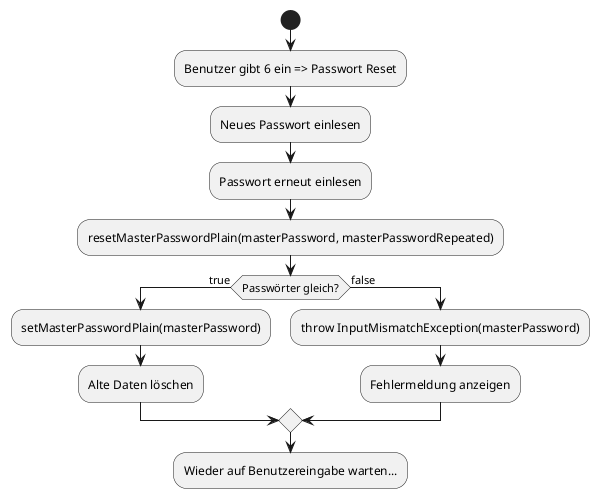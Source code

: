 @startuml
'https://plantuml.com/activity-diagram-beta

start
:Benutzer gibt 6 ein => Passwort Reset;
:Neues Passwort einlesen;
:Passwort erneut einlesen;
:resetMasterPasswordPlain(masterPassword, masterPasswordRepeated);
if (Passwörter gleich?) then (true)
  :setMasterPasswordPlain(masterPassword);
  :Alte Daten löschen;

else (false)
  :throw InputMismatchException(masterPassword);
  :Fehlermeldung anzeigen;
endif

  :Wieder auf Benutzereingabe warten...;



@enduml
